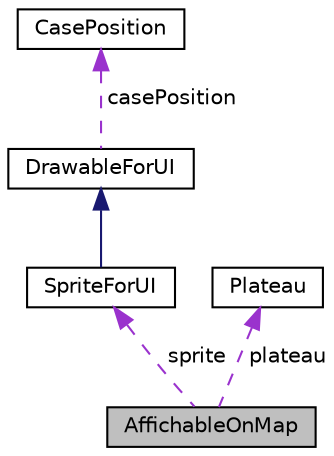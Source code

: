 digraph "AffichableOnMap"
{
 // LATEX_PDF_SIZE
  edge [fontname="Helvetica",fontsize="10",labelfontname="Helvetica",labelfontsize="10"];
  node [fontname="Helvetica",fontsize="10",shape=record];
  Node1 [label="AffichableOnMap",height=0.2,width=0.4,color="black", fillcolor="grey75", style="filled", fontcolor="black",tooltip="Classe abstraite qui permet a une classe d'etre affichable sur la map elle gere le deplacement sur la..."];
  Node2 -> Node1 [dir="back",color="darkorchid3",fontsize="10",style="dashed",label=" sprite" ,fontname="Helvetica"];
  Node2 [label="SpriteForUI",height=0.2,width=0.4,color="black", fillcolor="white", style="filled",URL="$class_sprite_for_u_i.html",tooltip="Classe qui permet de créer un sprite pour l'interface utilisateur  comme implemente DrawableForUI,..."];
  Node3 -> Node2 [dir="back",color="midnightblue",fontsize="10",style="solid",fontname="Helvetica"];
  Node3 [label="DrawableForUI",height=0.2,width=0.4,color="black", fillcolor="white", style="filled",URL="$class_drawable_for_u_i.html",tooltip="Classe abstraite pour cree des objets affichables sur la fenetre de jeu,  il peuvent suivre les mouve..."];
  Node4 -> Node3 [dir="back",color="darkorchid3",fontsize="10",style="dashed",label=" casePosition" ,fontname="Helvetica"];
  Node4 [label="CasePosition",height=0.2,width=0.4,color="black", fillcolor="white", style="filled",URL="$class_case_position.html",tooltip="position d'une case sur le plateau"];
  Node5 -> Node1 [dir="back",color="darkorchid3",fontsize="10",style="dashed",label=" plateau" ,fontname="Helvetica"];
  Node5 [label="Plateau",height=0.2,width=0.4,color="black", fillcolor="white", style="filled",URL="$class_plateau.html",tooltip="permet d'avoir des INFOS sur les elements presents sur le plateau /!\\ Deplacement sur plateau gere pa..."];
}
